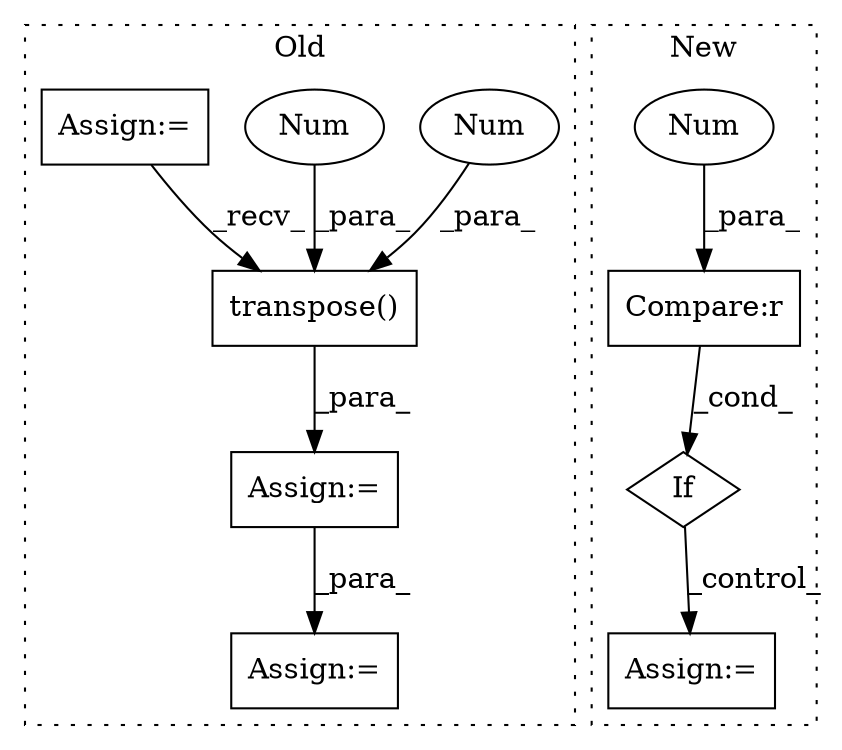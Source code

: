 digraph G {
subgraph cluster0 {
1 [label="transpose()" a="75" s="16918,16948" l="26,1" shape="box"];
4 [label="Num" a="76" s="16947" l="1" shape="ellipse"];
5 [label="Num" a="76" s="16944" l="1" shape="ellipse"];
6 [label="Assign:=" a="68" s="16915" l="3" shape="box"];
8 [label="Assign:=" a="68" s="16814" l="3" shape="box"];
10 [label="Assign:=" a="68" s="17259" l="3" shape="box"];
label = "Old";
style="dotted";
}
subgraph cluster1 {
2 [label="If" a="96" s="16964" l="3" shape="diamond"];
3 [label="Assign:=" a="68" s="17111" l="3" shape="box"];
7 [label="Compare:r" a="40" s="17024" l="6" shape="box"];
9 [label="Num" a="76" s="17029" l="1" shape="ellipse"];
label = "New";
style="dotted";
}
1 -> 6 [label="_para_"];
2 -> 3 [label="_control_"];
4 -> 1 [label="_para_"];
5 -> 1 [label="_para_"];
6 -> 10 [label="_para_"];
7 -> 2 [label="_cond_"];
8 -> 1 [label="_recv_"];
9 -> 7 [label="_para_"];
}